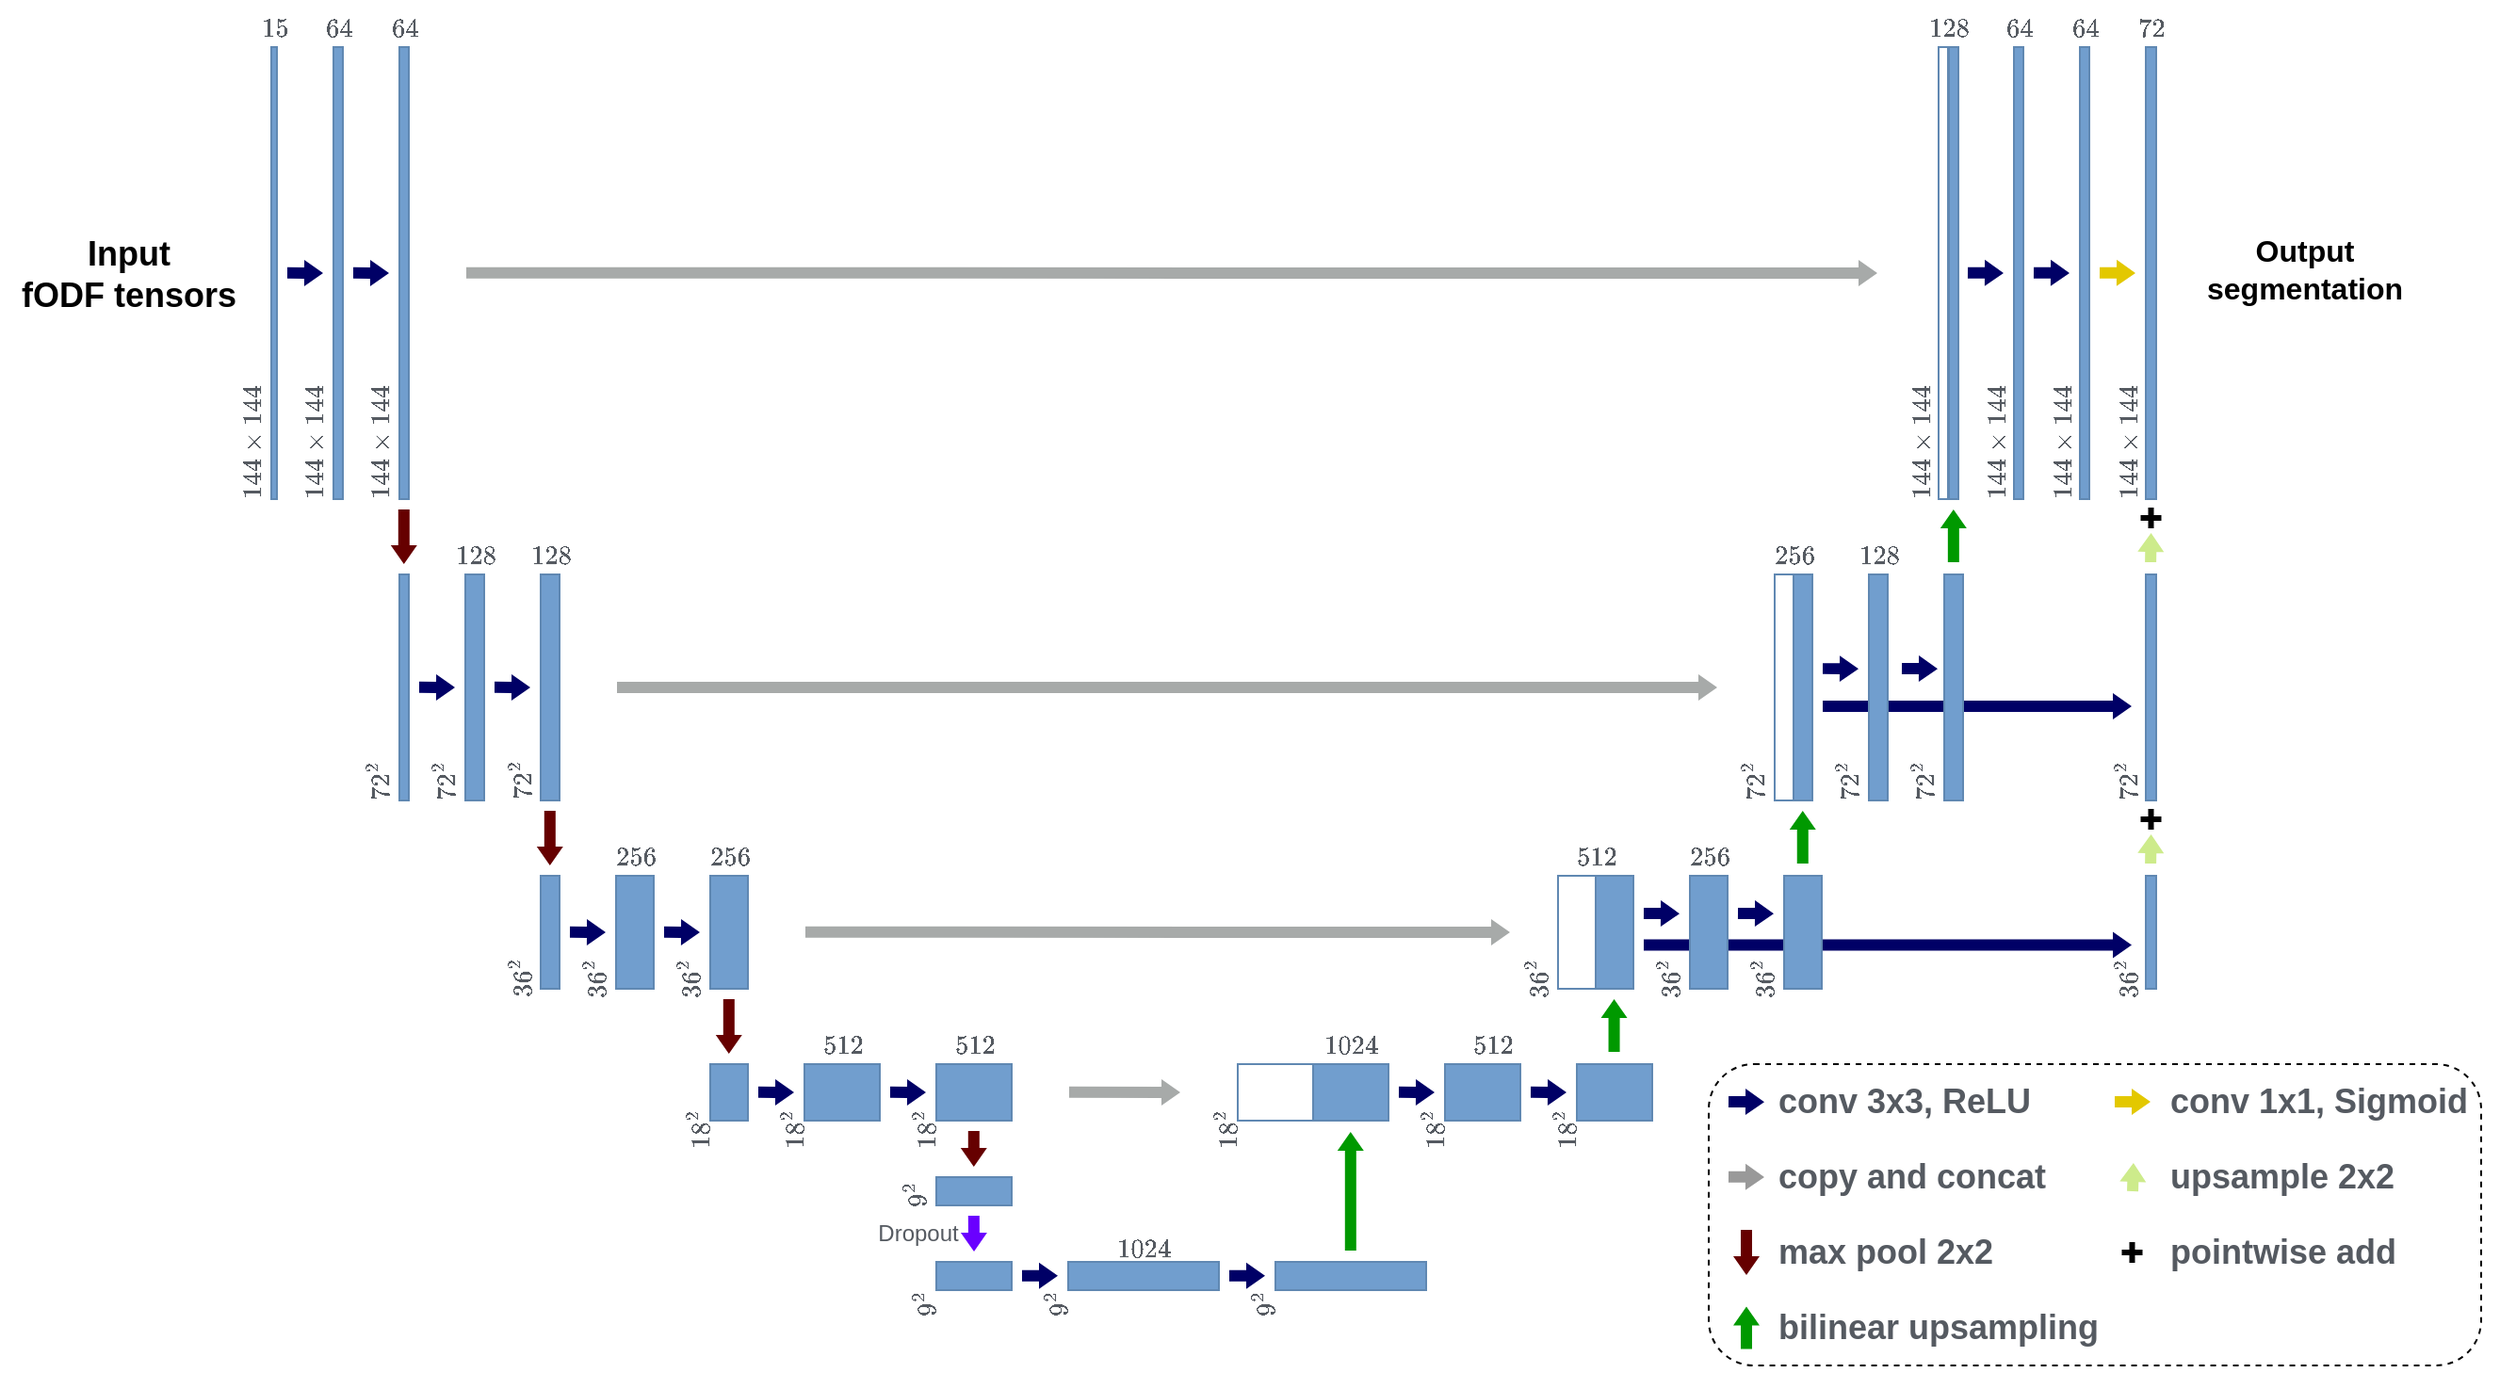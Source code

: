 <mxfile version="23.1.6" type="device">
  <diagram name="Page-1" id="Zg2J0i8kcsBhqcDElQuv">
    <mxGraphModel dx="1290" dy="569" grid="1" gridSize="5" guides="1" tooltips="1" connect="0" arrows="0" fold="1" page="1" pageScale="1" pageWidth="900" pageHeight="1600" background="none" math="1" shadow="0">
      <root>
        <mxCell id="0" />
        <mxCell id="1" parent="0" />
        <mxCell id="7dEvZ3R0CuoDXkDvEs9M-70" value="" style="rounded=1;whiteSpace=wrap;html=1;dashed=1;strokeWidth=1;perimeterSpacing=0;" parent="1" vertex="1">
          <mxGeometry x="940" y="620" width="410" height="160" as="geometry" />
        </mxCell>
        <mxCell id="7dEvZ3R0CuoDXkDvEs9M-59" value="" style="endArrow=classic;rounded=0;fillColor=#000066;strokeColor=none;endWidth=7;fontFamily=Helvetica;fontColor=#164F86;labelBackgroundColor=#164F86;fontSize=12;align=center;verticalAlign=middle;html=1;shape=flexArrow;startSize=3;endSize=3;width=6;startWidth=20;" parent="1" edge="1">
          <mxGeometry width="50" height="50" relative="1" as="geometry">
            <mxPoint x="1000" y="430" as="sourcePoint" />
            <mxPoint x="1165" y="430" as="targetPoint" />
          </mxGeometry>
        </mxCell>
        <mxCell id="7dEvZ3R0CuoDXkDvEs9M-58" value="" style="endArrow=classic;rounded=0;fillColor=#000066;strokeColor=none;endWidth=7;fontFamily=Helvetica;fontColor=#164F86;labelBackgroundColor=#164F86;fontSize=12;align=center;verticalAlign=middle;html=1;shape=flexArrow;startSize=3;endSize=3;width=6;startWidth=20;arcSize=20;" parent="1" edge="1">
          <mxGeometry width="50" height="50" relative="1" as="geometry">
            <mxPoint x="905" y="556.71" as="sourcePoint" />
            <mxPoint x="1165" y="556.71" as="targetPoint" />
          </mxGeometry>
        </mxCell>
        <mxCell id="kov3exJGOiLsOatTBzYe-147" value="&lt;font style=&quot;font-size: 12px;&quot;&gt;$$144 \times 144$$&lt;/font&gt;" style="text;html=1;align=center;verticalAlign=middle;resizable=0;points=[];autosize=1;strokeColor=none;fillColor=none;rotation=-90;fontColor=#555A61;fontFamily=Helvetica;fontSize=12;" parent="1" vertex="1">
          <mxGeometry x="170" y="275" width="130" height="30" as="geometry" />
        </mxCell>
        <mxCell id="kov3exJGOiLsOatTBzYe-4" value="&lt;font style=&quot;font-size: 12px;&quot;&gt;$$144 \times 144$$&lt;/font&gt;" style="text;html=1;align=center;verticalAlign=middle;resizable=0;points=[];autosize=1;strokeColor=none;fillColor=none;rotation=-90;fontColor=#555A61;fontFamily=Helvetica;fontSize=12;" parent="1" vertex="1">
          <mxGeometry x="102" y="275" width="130" height="30" as="geometry" />
        </mxCell>
        <mxCell id="kov3exJGOiLsOatTBzYe-63" value="" style="shape=flexArrow;endArrow=classic;html=1;rounded=0;fillColor=#660000;strokeColor=none;endWidth=7;endSize=3;fontFamily=Helvetica;fontColor=#555A61;fontSize=12;align=center;verticalAlign=middle;startSize=3;width=6;startWidth=20;" parent="1" edge="1">
          <mxGeometry width="50" height="50" relative="1" as="geometry">
            <mxPoint x="247.4" y="325" as="sourcePoint" />
            <mxPoint x="247.4" y="355" as="targetPoint" />
          </mxGeometry>
        </mxCell>
        <mxCell id="kov3exJGOiLsOatTBzYe-64" value="" style="shape=flexArrow;endArrow=classic;html=1;rounded=0;fillColor=#660000;strokeColor=none;endWidth=7;endSize=3;fontFamily=Helvetica;fontColor=#555A61;fontSize=12;align=center;verticalAlign=middle;startSize=3;width=6;startWidth=20;" parent="1" edge="1">
          <mxGeometry width="50" height="50" relative="1" as="geometry">
            <mxPoint x="324.9" y="485" as="sourcePoint" />
            <mxPoint x="324.9" y="515" as="targetPoint" />
          </mxGeometry>
        </mxCell>
        <mxCell id="kov3exJGOiLsOatTBzYe-67" value="" style="shape=flexArrow;endArrow=classic;html=1;rounded=0;fillColor=#000066;strokeColor=none;endWidth=7;endSize=3;entryX=0;entryY=0.5;entryDx=0;entryDy=0;fontFamily=Helvetica;fontColor=#555A61;fontSize=12;align=center;verticalAlign=middle;startSize=3;width=6;startWidth=20;" parent="1" edge="1">
          <mxGeometry width="50" height="50" relative="1" as="geometry">
            <mxPoint x="650" y="718.75" as="sourcePoint" />
            <mxPoint x="650" y="718.75" as="targetPoint" />
          </mxGeometry>
        </mxCell>
        <mxCell id="kov3exJGOiLsOatTBzYe-76" value="" style="shape=flexArrow;endArrow=classic;rounded=0;fillColor=#A7AAA9;strokeColor=none;endWidth=7;endSize=3;fontFamily=Helvetica;fontColor=#555A61;fontSize=12;align=center;verticalAlign=middle;html=1;startSize=3;width=6;startWidth=20;" parent="1" edge="1">
          <mxGeometry width="50" height="50" relative="1" as="geometry">
            <mxPoint x="280" y="199.9" as="sourcePoint" />
            <mxPoint x="1030" y="200" as="targetPoint" />
          </mxGeometry>
        </mxCell>
        <mxCell id="kov3exJGOiLsOatTBzYe-77" value="$$64$$" style="text;align=center;verticalAlign=middle;resizable=0;points=[];autosize=1;strokeColor=none;fillColor=none;rotation=0;fontColor=#555A61;fontFamily=Helvetica;labelBorderColor=none;spacing=2;html=1;fontSize=12;" parent="1" vertex="1">
          <mxGeometry x="217.5" y="55" width="60" height="30" as="geometry" />
        </mxCell>
        <mxCell id="kov3exJGOiLsOatTBzYe-89" value="$$128$$" style="text;html=1;align=center;verticalAlign=middle;resizable=0;points=[];autosize=1;strokeColor=none;fillColor=none;rotation=0;fontColor=#555A61;fontFamily=Helvetica;fontSize=12;" parent="1" vertex="1">
          <mxGeometry x="250" y="335" width="70" height="30" as="geometry" />
        </mxCell>
        <mxCell id="kov3exJGOiLsOatTBzYe-91" value="&lt;div style=&quot;font-size: 12px;&quot;&gt;$$72^2$$&lt;/div&gt;" style="text;html=1;align=center;verticalAlign=middle;resizable=0;points=[];autosize=1;strokeColor=none;fillColor=none;rotation=-90;fontColor=#555A61;fontFamily=Helvetica;fontSize=12;" parent="1" vertex="1">
          <mxGeometry x="195" y="455" width="80" height="30" as="geometry" />
        </mxCell>
        <mxCell id="kov3exJGOiLsOatTBzYe-92" value="&lt;div style=&quot;font-size: 12px;&quot;&gt;$$36^2$$&lt;/div&gt;" style="text;html=1;align=center;verticalAlign=middle;resizable=0;points=[];autosize=1;strokeColor=none;fillColor=none;rotation=-90;fontColor=#555A61;fontFamily=Helvetica;fontSize=12;" parent="1" vertex="1">
          <mxGeometry x="270.5" y="560" width="80" height="30" as="geometry" />
        </mxCell>
        <mxCell id="kov3exJGOiLsOatTBzYe-93" value="$$256$$" style="text;html=1;align=center;verticalAlign=middle;resizable=0;points=[];autosize=1;strokeColor=none;fillColor=none;rotation=0;fontColor=#555A61;fontFamily=Helvetica;fontSize=12;" parent="1" vertex="1">
          <mxGeometry x="335" y="495" width="70" height="30" as="geometry" />
        </mxCell>
        <mxCell id="kov3exJGOiLsOatTBzYe-94" value="&lt;div style=&quot;font-size: 12px;&quot;&gt;$$18^2$$&lt;/div&gt;" style="text;html=1;align=center;verticalAlign=middle;resizable=0;points=[];autosize=1;strokeColor=none;fillColor=none;rotation=-90;fontColor=#555A61;fontFamily=Helvetica;fontSize=12;" parent="1" vertex="1">
          <mxGeometry x="365" y="640" width="80" height="30" as="geometry" />
        </mxCell>
        <mxCell id="kov3exJGOiLsOatTBzYe-95" value="$$512$$" style="text;html=1;align=center;verticalAlign=middle;resizable=0;points=[];autosize=1;strokeColor=none;fillColor=none;rotation=0;fontColor=#555A61;fontFamily=Helvetica;fontSize=12;" parent="1" vertex="1">
          <mxGeometry x="515" y="595" width="70" height="30" as="geometry" />
        </mxCell>
        <mxCell id="kov3exJGOiLsOatTBzYe-96" value="&lt;div style=&quot;font-size: 12px;&quot;&gt;$$9^2$$&lt;/div&gt;" style="text;html=1;align=center;verticalAlign=middle;resizable=0;points=[];autosize=1;strokeColor=none;fillColor=none;rotation=-90;fontColor=#555A61;fontFamily=Helvetica;fontSize=12;" parent="1" vertex="1">
          <mxGeometry x="485" y="675" width="70" height="30" as="geometry" />
        </mxCell>
        <mxCell id="kov3exJGOiLsOatTBzYe-101" value="" style="shape=flexArrow;endArrow=classic;html=1;rounded=0;fillColor=#009900;strokeColor=none;endWidth=7;endSize=3;fontFamily=Helvetica;fontColor=#555A61;fontSize=12;align=center;verticalAlign=middle;startSize=3;width=6;startWidth=20;" parent="1" edge="1">
          <mxGeometry width="50" height="50" relative="1" as="geometry">
            <mxPoint x="749.9" y="719.5" as="sourcePoint" />
            <mxPoint x="749.9" y="655.5" as="targetPoint" />
          </mxGeometry>
        </mxCell>
        <mxCell id="kov3exJGOiLsOatTBzYe-102" value="" style="shape=flexArrow;endArrow=classic;html=1;rounded=0;fillColor=#A7AAA9;strokeColor=none;endWidth=7;endSize=3;fontFamily=Helvetica;fontColor=#555A61;fontSize=12;align=center;verticalAlign=middle;startSize=3;width=6;startWidth=20;" parent="1" edge="1">
          <mxGeometry width="50" height="50" relative="1" as="geometry">
            <mxPoint x="360" y="420" as="sourcePoint" />
            <mxPoint x="945" y="420" as="targetPoint" />
          </mxGeometry>
        </mxCell>
        <mxCell id="kov3exJGOiLsOatTBzYe-103" value="" style="shape=flexArrow;endArrow=classic;html=1;rounded=0;fillColor=#A7AAA9;strokeColor=none;endWidth=7;endSize=3;fontFamily=Helvetica;fontColor=#555A61;fontSize=12;align=center;verticalAlign=middle;startSize=3;width=6;startWidth=20;" parent="1" edge="1">
          <mxGeometry width="50" height="50" relative="1" as="geometry">
            <mxPoint x="460" y="549.9" as="sourcePoint" />
            <mxPoint x="835" y="550" as="targetPoint" />
          </mxGeometry>
        </mxCell>
        <mxCell id="kov3exJGOiLsOatTBzYe-104" value="" style="shape=flexArrow;endArrow=classic;html=1;rounded=0;fillColor=#A7AAA9;strokeColor=none;endWidth=7;endSize=3;fontFamily=Helvetica;fontColor=#555A61;fontSize=12;align=center;verticalAlign=middle;startSize=3;width=6;startWidth=20;" parent="1" edge="1">
          <mxGeometry width="50" height="50" relative="1" as="geometry">
            <mxPoint x="600" y="634.9" as="sourcePoint" />
            <mxPoint x="660" y="635" as="targetPoint" />
          </mxGeometry>
        </mxCell>
        <mxCell id="kov3exJGOiLsOatTBzYe-114" value="" style="rounded=0;whiteSpace=wrap;html=1;fillColor=#719ECE;strokeColor=#6088B2;fillStyle=auto;gradientColor=none;fontFamily=Helvetica;fontColor=#555A61;fontSize=12;align=center;verticalAlign=middle;" parent="1" vertex="1">
          <mxGeometry x="177" y="80" width="3" height="240" as="geometry" />
        </mxCell>
        <mxCell id="kov3exJGOiLsOatTBzYe-116" value="&lt;font style=&quot;font-size: 12px;&quot;&gt;$$144 \times 144$$&lt;/font&gt;" style="text;html=1;align=center;verticalAlign=middle;resizable=0;points=[];autosize=1;strokeColor=none;fillColor=none;rotation=-90;fontColor=#555A61;fontFamily=Helvetica;fontSize=12;" parent="1" vertex="1">
          <mxGeometry x="135" y="275" width="130" height="30" as="geometry" />
        </mxCell>
        <mxCell id="kov3exJGOiLsOatTBzYe-118" value="" style="rounded=0;whiteSpace=wrap;html=1;fillColor=#719ECE;strokeColor=#6088B2;fontFamily=Helvetica;fontColor=#555A61;fontSize=12;align=center;verticalAlign=middle;" parent="1" vertex="1">
          <mxGeometry x="210" y="80" width="5" height="240" as="geometry" />
        </mxCell>
        <mxCell id="kov3exJGOiLsOatTBzYe-146" value="" style="rounded=0;whiteSpace=wrap;html=1;fillColor=#FFFFFF;strokeColor=#6088B2;fontFamily=Helvetica;fontColor=#555A61;fontSize=12;align=center;verticalAlign=middle;" parent="1" vertex="1">
          <mxGeometry x="1062" y="80" width="5" height="240" as="geometry" />
        </mxCell>
        <mxCell id="kov3exJGOiLsOatTBzYe-149" value="" style="rounded=0;whiteSpace=wrap;html=1;fillColor=#719ECE;strokeColor=#6088B2;fontFamily=Helvetica;fontColor=#555A61;fontSize=12;align=center;verticalAlign=middle;" parent="1" vertex="1">
          <mxGeometry x="280" y="360" width="10" height="120" as="geometry" />
        </mxCell>
        <mxCell id="kov3exJGOiLsOatTBzYe-150" value="&lt;div style=&quot;font-size: 12px;&quot;&gt;$$72^2$$&lt;/div&gt;" style="text;html=1;align=center;verticalAlign=middle;resizable=0;points=[];autosize=1;strokeColor=none;fillColor=none;rotation=-90;fontColor=#555A61;fontFamily=Helvetica;fontSize=12;" parent="1" vertex="1">
          <mxGeometry x="230" y="455" width="80" height="30" as="geometry" />
        </mxCell>
        <mxCell id="kov3exJGOiLsOatTBzYe-152" value="" style="rounded=0;whiteSpace=wrap;html=1;fillColor=#719ECE;strokeColor=#6088B2;fontFamily=Helvetica;fontColor=#555A61;fontSize=12;align=center;verticalAlign=middle;" parent="1" vertex="1">
          <mxGeometry x="930" y="520" width="20" height="60" as="geometry" />
        </mxCell>
        <mxCell id="kov3exJGOiLsOatTBzYe-153" value="&lt;div style=&quot;font-size: 12px;&quot;&gt;$$72^2$$&lt;/div&gt;" style="text;html=1;align=center;verticalAlign=middle;resizable=0;points=[];autosize=1;strokeColor=none;fillColor=none;rotation=-90;fontColor=#555A61;fontFamily=Helvetica;fontSize=12;" parent="1" vertex="1">
          <mxGeometry x="270.5" y="455" width="80" height="30" as="geometry" />
        </mxCell>
        <mxCell id="kov3exJGOiLsOatTBzYe-169" value="" style="rounded=0;whiteSpace=wrap;html=1;fillColor=#719ECE;strokeColor=#6088B2;fontFamily=Helvetica;fontColor=#555A61;fontSize=12;align=center;verticalAlign=middle;" parent="1" vertex="1">
          <mxGeometry x="360" y="520" width="20" height="60" as="geometry" />
        </mxCell>
        <mxCell id="kov3exJGOiLsOatTBzYe-172" value="$$256$$" style="text;html=1;align=center;verticalAlign=middle;resizable=0;points=[];autosize=1;strokeColor=none;fillColor=none;rotation=0;fontColor=#555A61;fontFamily=Helvetica;fontSize=12;" parent="1" vertex="1">
          <mxGeometry x="385" y="495" width="70" height="30" as="geometry" />
        </mxCell>
        <mxCell id="kov3exJGOiLsOatTBzYe-173" value="&lt;div style=&quot;font-size: 12px;&quot;&gt;$$36^2$$&lt;/div&gt;" style="text;html=1;align=center;verticalAlign=middle;resizable=0;points=[];autosize=1;strokeColor=none;fillColor=none;rotation=-90;fontColor=#555A61;fontFamily=Helvetica;fontSize=12;" parent="1" vertex="1">
          <mxGeometry x="310" y="560" width="80" height="30" as="geometry" />
        </mxCell>
        <mxCell id="kov3exJGOiLsOatTBzYe-176" value="" style="rounded=0;whiteSpace=wrap;html=1;fillColor=#719ECE;strokeColor=#6088B2;fontFamily=Helvetica;fontColor=#555A61;fontSize=12;align=center;verticalAlign=middle;" parent="1" vertex="1">
          <mxGeometry x="245" y="360" width="5" height="120" as="geometry" />
        </mxCell>
        <mxCell id="kov3exJGOiLsOatTBzYe-177" value="" style="rounded=0;whiteSpace=wrap;html=1;fillColor=#719ECE;strokeColor=#6088B2;fontFamily=Helvetica;fontColor=#555A61;fontSize=12;align=center;verticalAlign=middle;" parent="1" vertex="1">
          <mxGeometry x="320" y="520" width="10" height="60" as="geometry" />
        </mxCell>
        <mxCell id="kov3exJGOiLsOatTBzYe-189" value="&lt;div style=&quot;font-size: 12px;&quot;&gt;$$36^2$$&lt;/div&gt;" style="text;html=1;align=center;verticalAlign=middle;resizable=0;points=[];autosize=1;strokeColor=none;fillColor=none;rotation=-90;fontColor=#555A61;fontFamily=Helvetica;fontSize=12;" parent="1" vertex="1">
          <mxGeometry x="360" y="560" width="80" height="30" as="geometry" />
        </mxCell>
        <mxCell id="kov3exJGOiLsOatTBzYe-190" value="" style="rounded=0;whiteSpace=wrap;html=1;fillColor=#719ECE;strokeColor=#6088B2;fontFamily=Helvetica;fontColor=#555A61;fontSize=12;align=center;verticalAlign=middle;" parent="1" vertex="1">
          <mxGeometry x="410" y="520" width="20" height="60" as="geometry" />
        </mxCell>
        <mxCell id="kov3exJGOiLsOatTBzYe-191" value="$$64$$" style="text;html=1;align=center;verticalAlign=middle;resizable=0;points=[];autosize=1;strokeColor=none;fillColor=none;rotation=0;fontColor=#555A61;fontFamily=Helvetica;labelBorderColor=none;fontSize=12;" parent="1" vertex="1">
          <mxGeometry x="182.5" y="55" width="60" height="30" as="geometry" />
        </mxCell>
        <mxCell id="kov3exJGOiLsOatTBzYe-192" value="" style="rounded=0;whiteSpace=wrap;html=1;fillColor=#719ECE;strokeColor=#6088B2;fontFamily=Helvetica;fontColor=#555A61;fontSize=12;align=center;verticalAlign=middle;" parent="1" vertex="1">
          <mxGeometry x="410" y="620" width="20" height="30" as="geometry" />
        </mxCell>
        <mxCell id="kov3exJGOiLsOatTBzYe-45" value="" style="rounded=0;whiteSpace=wrap;html=1;fillColor=#719ECE;strokeColor=#6088B2;fontFamily=Helvetica;fontColor=#555A61;fontSize=12;align=center;verticalAlign=middle;" parent="1" vertex="1">
          <mxGeometry x="460" y="620" width="40" height="30" as="geometry" />
        </mxCell>
        <mxCell id="kov3exJGOiLsOatTBzYe-198" value="$$512$$" style="text;html=1;align=center;verticalAlign=middle;resizable=0;points=[];autosize=1;strokeColor=none;fillColor=none;rotation=0;fontColor=#555A61;fontFamily=Helvetica;fontSize=12;" parent="1" vertex="1">
          <mxGeometry x="445" y="595" width="70" height="30" as="geometry" />
        </mxCell>
        <mxCell id="kov3exJGOiLsOatTBzYe-200" value="" style="rounded=0;whiteSpace=wrap;html=1;fillColor=#719ECE;strokeColor=#6088B2;fontFamily=Helvetica;fontColor=#555A61;fontSize=12;align=center;verticalAlign=middle;" parent="1" vertex="1">
          <mxGeometry x="530" y="680" width="40" height="15" as="geometry" />
        </mxCell>
        <mxCell id="kov3exJGOiLsOatTBzYe-219" value="" style="shape=flexArrow;endArrow=classic;html=1;rounded=0;fillColor=#000066;strokeColor=none;endWidth=7;endSize=3;entryX=0;entryY=0.5;entryDx=0;entryDy=0;fontFamily=Helvetica;fontColor=#555A61;fontSize=12;align=center;verticalAlign=middle;startSize=3;width=6;startWidth=20;" parent="1" edge="1">
          <mxGeometry width="50" height="50" relative="1" as="geometry">
            <mxPoint x="740" y="716.88" as="sourcePoint" />
            <mxPoint x="740" y="716.88" as="targetPoint" />
          </mxGeometry>
        </mxCell>
        <mxCell id="kov3exJGOiLsOatTBzYe-228" value="$$1024$$" style="text;html=1;align=center;verticalAlign=middle;resizable=0;points=[];autosize=1;strokeColor=none;fillColor=none;rotation=0;fontColor=#555A61;fontFamily=Helvetica;fontSize=12;" parent="1" vertex="1">
          <mxGeometry x="600" y="703" width="80" height="30" as="geometry" />
        </mxCell>
        <mxCell id="kov3exJGOiLsOatTBzYe-231" value="&lt;div style=&quot;font-size: 12px;&quot;&gt;$$18^2$$&lt;/div&gt;" style="text;html=1;align=center;verticalAlign=middle;resizable=0;points=[];autosize=1;strokeColor=none;fillColor=none;rotation=-90;fontFamily=Helvetica;fontColor=#555A61;fontSize=12;" parent="1" vertex="1">
          <mxGeometry x="645" y="640" width="80" height="30" as="geometry" />
        </mxCell>
        <mxCell id="kov3exJGOiLsOatTBzYe-233" value="" style="rounded=0;whiteSpace=wrap;html=1;fillColor=#FFFFFF;strokeColor=#6088B2;fontFamily=Helvetica;fontColor=#555A61;fontSize=12;align=center;verticalAlign=middle;" parent="1" vertex="1">
          <mxGeometry x="690" y="620" width="40" height="30" as="geometry" />
        </mxCell>
        <mxCell id="kov3exJGOiLsOatTBzYe-243" value="$$1024$$" style="text;html=1;align=center;verticalAlign=middle;resizable=0;points=[];autosize=1;strokeColor=none;fillColor=none;rotation=0;fontColor=#555A61;fontFamily=Helvetica;fontSize=12;" parent="1" vertex="1">
          <mxGeometry x="710" y="595" width="80" height="30" as="geometry" />
        </mxCell>
        <mxCell id="kov3exJGOiLsOatTBzYe-240" value="" style="rounded=0;whiteSpace=wrap;html=1;fillColor=#719ECE;strokeColor=#6088B2;fontFamily=Helvetica;fontColor=#555A61;fontSize=12;align=center;verticalAlign=middle;" parent="1" vertex="1">
          <mxGeometry x="800" y="620" width="40" height="30" as="geometry" />
        </mxCell>
        <mxCell id="kov3exJGOiLsOatTBzYe-250" value="" style="shape=flexArrow;endArrow=classic;html=1;rounded=0;fillColor=#009900;strokeColor=none;endWidth=7;endSize=3;fontFamily=Helvetica;fontColor=#555A61;fontSize=12;align=center;verticalAlign=middle;startSize=3;width=6;startWidth=20;" parent="1" edge="1">
          <mxGeometry width="50" height="50" relative="1" as="geometry">
            <mxPoint x="889.78" y="614" as="sourcePoint" />
            <mxPoint x="889.78" y="585" as="targetPoint" />
          </mxGeometry>
        </mxCell>
        <mxCell id="kov3exJGOiLsOatTBzYe-252" value="" style="rounded=0;whiteSpace=wrap;html=1;fillColor=#FFFFFF;strokeColor=#6088B2;fontFamily=Helvetica;fontColor=#555A61;fontSize=12;align=center;verticalAlign=middle;" parent="1" vertex="1">
          <mxGeometry x="860" y="520" width="20" height="60" as="geometry" />
        </mxCell>
        <mxCell id="kov3exJGOiLsOatTBzYe-253" value="" style="rounded=0;whiteSpace=wrap;html=1;fillColor=#719ECE;strokeColor=#6088B2;fontFamily=Helvetica;fontColor=#555A61;fontSize=12;align=center;verticalAlign=middle;" parent="1" vertex="1">
          <mxGeometry x="880" y="520" width="20" height="60" as="geometry" />
        </mxCell>
        <mxCell id="kov3exJGOiLsOatTBzYe-254" value="$$512$$" style="text;html=1;align=center;verticalAlign=middle;resizable=0;points=[];autosize=1;strokeColor=none;fillColor=none;rotation=0;fontColor=#555A61;fontFamily=Helvetica;fontSize=12;" parent="1" vertex="1">
          <mxGeometry x="845" y="495" width="70" height="30" as="geometry" />
        </mxCell>
        <mxCell id="kov3exJGOiLsOatTBzYe-256" value="&lt;div style=&quot;font-size: 12px;&quot;&gt;$$36^2$$&lt;/div&gt;" style="text;html=1;align=center;verticalAlign=middle;resizable=0;points=[];autosize=1;strokeColor=none;fillColor=none;rotation=-90;fontColor=#555A61;fontFamily=Helvetica;fontSize=12;" parent="1" vertex="1">
          <mxGeometry x="810" y="560" width="80" height="30" as="geometry" />
        </mxCell>
        <mxCell id="kov3exJGOiLsOatTBzYe-257" value="&lt;div style=&quot;font-size: 12px;&quot;&gt;$$9^2$$&lt;/div&gt;" style="text;html=1;align=center;verticalAlign=middle;resizable=0;points=[];autosize=1;strokeColor=none;fillColor=none;rotation=-90;fontColor=#555A61;fontFamily=Helvetica;fontSize=12;" parent="1" vertex="1">
          <mxGeometry x="560" y="733" width="70" height="30" as="geometry" />
        </mxCell>
        <mxCell id="kov3exJGOiLsOatTBzYe-258" value="&lt;div style=&quot;font-size: 12px;&quot;&gt;$$9^2$$&lt;/div&gt;" style="text;html=1;align=center;verticalAlign=middle;resizable=0;points=[];autosize=1;strokeColor=none;fillColor=none;rotation=-90;fontColor=#555A61;fontFamily=Helvetica;fontSize=12;" parent="1" vertex="1">
          <mxGeometry x="670" y="733" width="70" height="30" as="geometry" />
        </mxCell>
        <mxCell id="kov3exJGOiLsOatTBzYe-260" value="&lt;div style=&quot;font-size: 12px;&quot;&gt;$$18^2$$&lt;/div&gt;" style="text;html=1;align=center;verticalAlign=middle;resizable=0;points=[];autosize=1;strokeColor=none;fillColor=none;rotation=-90;fontColor=#555A61;fontFamily=Helvetica;fontSize=12;" parent="1" vertex="1">
          <mxGeometry x="415" y="640" width="80" height="30" as="geometry" />
        </mxCell>
        <mxCell id="kov3exJGOiLsOatTBzYe-265" value="&lt;div style=&quot;font-size: 12px;&quot;&gt;$$18^2$$&lt;/div&gt;" style="text;html=1;align=center;verticalAlign=middle;resizable=0;points=[];autosize=1;strokeColor=none;fillColor=none;rotation=-90;fontColor=#555A61;fontFamily=Helvetica;fontSize=12;" parent="1" vertex="1">
          <mxGeometry x="485" y="640" width="80" height="30" as="geometry" />
        </mxCell>
        <mxCell id="kov3exJGOiLsOatTBzYe-275" value="&lt;div style=&quot;font-size: 12px;&quot;&gt;$$18^2$$&lt;/div&gt;" style="text;html=1;align=center;verticalAlign=middle;resizable=0;points=[];autosize=1;strokeColor=none;fillColor=none;rotation=-90;fontColor=#555A61;fontFamily=Helvetica;fontSize=12;" parent="1" vertex="1">
          <mxGeometry x="825" y="640" width="80" height="30" as="geometry" />
        </mxCell>
        <mxCell id="kov3exJGOiLsOatTBzYe-276" value="" style="rounded=0;whiteSpace=wrap;html=1;fillColor=#719ECE;strokeColor=#6088B2;fillStyle=auto;fontFamily=Helvetica;fontColor=#555A61;fontSize=12;align=center;verticalAlign=middle;" parent="1" vertex="1">
          <mxGeometry x="320" y="360" width="10" height="120" as="geometry" />
        </mxCell>
        <mxCell id="kov3exJGOiLsOatTBzYe-277" value="&lt;div style=&quot;font-size: 12px;&quot;&gt;$$36^2$$&lt;/div&gt;" style="text;html=1;align=center;verticalAlign=middle;resizable=0;points=[];autosize=1;strokeColor=none;fillColor=none;rotation=-90;fontColor=#555A61;fontFamily=Helvetica;fontSize=12;" parent="1" vertex="1">
          <mxGeometry x="880" y="560" width="80" height="30" as="geometry" />
        </mxCell>
        <mxCell id="kov3exJGOiLsOatTBzYe-278" value="$$256$$" style="text;html=1;align=center;verticalAlign=middle;resizable=0;points=[];autosize=1;strokeColor=none;fillColor=none;rotation=0;fontColor=#555A61;fontFamily=Helvetica;fontSize=12;" parent="1" vertex="1">
          <mxGeometry x="905" y="495" width="70" height="30" as="geometry" />
        </mxCell>
        <mxCell id="kov3exJGOiLsOatTBzYe-280" value="" style="rounded=0;whiteSpace=wrap;html=1;fillColor=#719ECE;strokeColor=#6088B2;fontFamily=Helvetica;fontColor=#555A61;fontSize=12;align=center;verticalAlign=middle;" parent="1" vertex="1">
          <mxGeometry x="980" y="520" width="20" height="60" as="geometry" />
        </mxCell>
        <mxCell id="kov3exJGOiLsOatTBzYe-281" value="&lt;div style=&quot;font-size: 12px;&quot;&gt;$$36^2$$&lt;/div&gt;" style="text;html=1;align=center;verticalAlign=middle;resizable=0;points=[];autosize=1;strokeColor=none;fillColor=none;rotation=-90;fontColor=#555A61;fontFamily=Helvetica;fontSize=12;" parent="1" vertex="1">
          <mxGeometry x="930" y="560" width="80" height="30" as="geometry" />
        </mxCell>
        <mxCell id="kov3exJGOiLsOatTBzYe-230" value="" style="rounded=0;whiteSpace=wrap;html=1;fillColor=#719ECE;strokeColor=#6088B2;fontFamily=Helvetica;fontColor=#555A61;fontSize=12;align=center;verticalAlign=middle;" parent="1" vertex="1">
          <mxGeometry x="730" y="620" width="40" height="30" as="geometry" />
        </mxCell>
        <mxCell id="kov3exJGOiLsOatTBzYe-289" value="&lt;div style=&quot;font-size: 12px;&quot;&gt;$$18^2$$&lt;/div&gt;" style="text;html=1;align=center;verticalAlign=middle;resizable=0;points=[];autosize=1;strokeColor=none;fillColor=none;rotation=-90;fontColor=#555A61;fontFamily=Helvetica;fontSize=12;" parent="1" vertex="1">
          <mxGeometry x="755" y="640" width="80" height="30" as="geometry" />
        </mxCell>
        <mxCell id="kov3exJGOiLsOatTBzYe-291" value="$$512$$" style="text;html=1;align=center;verticalAlign=middle;resizable=0;points=[];autosize=1;strokeColor=none;fillColor=none;rotation=0;fontColor=#555A61;fontFamily=Helvetica;fontSize=12;" parent="1" vertex="1">
          <mxGeometry x="790" y="595" width="70" height="30" as="geometry" />
        </mxCell>
        <mxCell id="kov3exJGOiLsOatTBzYe-293" value="" style="shape=flexArrow;endArrow=classic;html=1;rounded=0;fillColor=#009900;strokeColor=none;endWidth=7;endSize=3;fontFamily=Helvetica;fontColor=#555A61;fontSize=12;align=center;verticalAlign=middle;startSize=3;width=6;startWidth=20;" parent="1" edge="1">
          <mxGeometry width="50" height="50" relative="1" as="geometry">
            <mxPoint x="989.88" y="514" as="sourcePoint" />
            <mxPoint x="989.88" y="485" as="targetPoint" />
          </mxGeometry>
        </mxCell>
        <mxCell id="kov3exJGOiLsOatTBzYe-294" value="" style="rounded=0;whiteSpace=wrap;html=1;fillColor=#FFFFFF;strokeColor=#6088B2;fontFamily=Helvetica;fontColor=#555A61;fontSize=12;align=center;verticalAlign=middle;" parent="1" vertex="1">
          <mxGeometry x="975" y="360" width="10" height="120" as="geometry" />
        </mxCell>
        <mxCell id="kov3exJGOiLsOatTBzYe-295" value="" style="rounded=0;whiteSpace=wrap;html=1;fillColor=#719ECE;strokeColor=#6088B2;fontFamily=Helvetica;fontColor=#555A61;fontSize=12;align=center;verticalAlign=middle;" parent="1" vertex="1">
          <mxGeometry x="985" y="360" width="10" height="120" as="geometry" />
        </mxCell>
        <mxCell id="kov3exJGOiLsOatTBzYe-296" value="$$256$$" style="text;html=1;align=center;verticalAlign=middle;resizable=0;points=[];autosize=1;strokeColor=none;fillColor=none;rotation=0;fontColor=#555A61;fontFamily=Helvetica;fontSize=12;" parent="1" vertex="1">
          <mxGeometry x="950" y="335" width="70" height="30" as="geometry" />
        </mxCell>
        <mxCell id="kov3exJGOiLsOatTBzYe-297" value="&lt;div style=&quot;font-size: 12px;&quot;&gt;$$72^2$$&lt;/div&gt;" style="text;html=1;align=center;verticalAlign=middle;resizable=0;points=[];autosize=1;strokeColor=none;fillColor=none;rotation=-90;fontColor=#555A61;fontFamily=Helvetica;fontSize=12;" parent="1" vertex="1">
          <mxGeometry x="925" y="455" width="80" height="30" as="geometry" />
        </mxCell>
        <mxCell id="kov3exJGOiLsOatTBzYe-302" value="&lt;div style=&quot;font-size: 12px;&quot;&gt;$$72^2$$&lt;/div&gt;" style="text;html=1;align=center;verticalAlign=middle;resizable=0;points=[];autosize=1;strokeColor=none;fillColor=none;rotation=-90;fontColor=#555A61;fontFamily=Helvetica;fontSize=12;" parent="1" vertex="1">
          <mxGeometry x="975" y="455" width="80" height="30" as="geometry" />
        </mxCell>
        <mxCell id="kov3exJGOiLsOatTBzYe-309" value="" style="rounded=0;whiteSpace=wrap;html=1;fillColor=#719ECE;strokeColor=#6088B2;fontFamily=Helvetica;fontColor=#555A61;fontSize=12;align=center;verticalAlign=middle;" parent="1" vertex="1">
          <mxGeometry x="1025" y="360" width="10" height="120" as="geometry" />
        </mxCell>
        <mxCell id="kov3exJGOiLsOatTBzYe-311" value="$$128$$" style="text;html=1;align=center;verticalAlign=middle;resizable=0;points=[];autosize=1;strokeColor=none;fillColor=none;rotation=0;fontColor=#555A61;fontFamily=Helvetica;fontSize=12;" parent="1" vertex="1">
          <mxGeometry x="995" y="335" width="70" height="30" as="geometry" />
        </mxCell>
        <mxCell id="kov3exJGOiLsOatTBzYe-321" value="&lt;div style=&quot;font-size: 12px;&quot;&gt;$$72^2$$&lt;/div&gt;" style="text;html=1;align=center;verticalAlign=middle;resizable=0;points=[];autosize=1;strokeColor=none;fillColor=none;rotation=-90;fontColor=#555A61;fontFamily=Helvetica;fontSize=12;" parent="1" vertex="1">
          <mxGeometry x="1015" y="455" width="80" height="30" as="geometry" />
        </mxCell>
        <mxCell id="kov3exJGOiLsOatTBzYe-326" value="" style="rounded=0;whiteSpace=wrap;html=1;fillColor=#719ECE;strokeColor=#6088B2;fontFamily=Helvetica;fontColor=#555A61;fontSize=12;align=center;verticalAlign=middle;" parent="1" vertex="1">
          <mxGeometry x="1067.5" y="80" width="5" height="240" as="geometry" />
        </mxCell>
        <mxCell id="kov3exJGOiLsOatTBzYe-327" value="" style="shape=flexArrow;endArrow=classic;html=1;rounded=0;fillColor=#009900;strokeColor=none;endWidth=7;endSize=3;fontFamily=Helvetica;fontColor=#555A61;fontSize=12;align=center;verticalAlign=middle;startSize=3;width=6;startWidth=20;" parent="1" edge="1">
          <mxGeometry width="50" height="50" relative="1" as="geometry">
            <mxPoint x="1069.92" y="354" as="sourcePoint" />
            <mxPoint x="1069.92" y="325" as="targetPoint" />
          </mxGeometry>
        </mxCell>
        <mxCell id="kov3exJGOiLsOatTBzYe-329" value="$$128$$" style="text;html=1;align=center;verticalAlign=middle;resizable=0;points=[];autosize=1;strokeColor=none;fillColor=none;rotation=0;fontColor=#555A61;fontFamily=Helvetica;fontSize=12;" parent="1" vertex="1">
          <mxGeometry x="1032" y="55" width="70" height="30" as="geometry" />
        </mxCell>
        <mxCell id="kov3exJGOiLsOatTBzYe-330" value="" style="rounded=0;whiteSpace=wrap;html=1;fillColor=#719ECE;strokeColor=#6088B2;fontFamily=Helvetica;fontColor=#555A61;fontSize=12;align=center;verticalAlign=middle;" parent="1" vertex="1">
          <mxGeometry x="245" y="80" width="5" height="240" as="geometry" />
        </mxCell>
        <mxCell id="kov3exJGOiLsOatTBzYe-335" value="&lt;font style=&quot;font-size: 12px;&quot;&gt;$$144 \times 144$$&lt;/font&gt;" style="text;html=1;align=center;verticalAlign=middle;resizable=0;points=[];autosize=1;strokeColor=none;fillColor=none;rotation=-90;fontColor=#555A61;fontFamily=Helvetica;fontSize=12;" parent="1" vertex="1">
          <mxGeometry x="988" y="275" width="130" height="30" as="geometry" />
        </mxCell>
        <mxCell id="kov3exJGOiLsOatTBzYe-339" value="" style="rounded=0;whiteSpace=wrap;html=1;fillColor=#719ECE;strokeColor=#6088B2;fontFamily=Helvetica;fontColor=#555A61;fontSize=12;align=center;verticalAlign=middle;" parent="1" vertex="1">
          <mxGeometry x="1102" y="80" width="5" height="240" as="geometry" />
        </mxCell>
        <mxCell id="kov3exJGOiLsOatTBzYe-340" value="&lt;font style=&quot;font-size: 12px;&quot;&gt;$$144 \times 144$$&lt;/font&gt;" style="text;html=1;align=center;verticalAlign=middle;resizable=0;points=[];autosize=1;strokeColor=none;fillColor=none;rotation=-90;fontColor=#555A61;fontFamily=Helvetica;fontSize=12;" parent="1" vertex="1">
          <mxGeometry x="1028" y="275" width="130" height="30" as="geometry" />
        </mxCell>
        <mxCell id="kov3exJGOiLsOatTBzYe-344" value="&lt;font style=&quot;font-size: 12px;&quot;&gt;$$144 \times 144$$&lt;/font&gt;" style="text;html=1;align=center;verticalAlign=middle;resizable=0;points=[];autosize=1;strokeColor=none;fillColor=none;rotation=-90;fontColor=#555A61;fontFamily=Helvetica;fontSize=12;" parent="1" vertex="1">
          <mxGeometry x="1063" y="275" width="130" height="30" as="geometry" />
        </mxCell>
        <mxCell id="kov3exJGOiLsOatTBzYe-345" value="" style="rounded=0;whiteSpace=wrap;html=1;fillColor=#719ECE;strokeColor=#6088B2;fontFamily=Helvetica;fontColor=#555A61;fontSize=12;align=center;verticalAlign=middle;" parent="1" vertex="1">
          <mxGeometry x="1137" y="80" width="5" height="240" as="geometry" />
        </mxCell>
        <mxCell id="kov3exJGOiLsOatTBzYe-350" value="" style="rounded=0;whiteSpace=wrap;html=1;fillColor=#719ECE;strokeColor=#6088B2;fontFamily=Helvetica;fontColor=#555A61;fontSize=12;align=center;verticalAlign=middle;" parent="1" vertex="1">
          <mxGeometry x="1172" y="80" width="5.5" height="240" as="geometry" />
        </mxCell>
        <mxCell id="kov3exJGOiLsOatTBzYe-351" value="$$64$$" style="text;html=1;align=center;verticalAlign=middle;resizable=0;points=[];autosize=1;strokeColor=none;fillColor=none;rotation=0;fontColor=#555A61;fontFamily=Helvetica;fontSize=12;" parent="1" vertex="1">
          <mxGeometry x="1074.5" y="55" width="60" height="30" as="geometry" />
        </mxCell>
        <mxCell id="kov3exJGOiLsOatTBzYe-352" value="$$64$$" style="text;html=1;align=center;verticalAlign=middle;resizable=0;points=[];autosize=1;strokeColor=none;fillColor=none;rotation=0;fontColor=#555A61;fontFamily=Helvetica;fontSize=12;" parent="1" vertex="1">
          <mxGeometry x="1109.5" y="55" width="60" height="30" as="geometry" />
        </mxCell>
        <mxCell id="kov3exJGOiLsOatTBzYe-353" value="$$72$$" style="text;html=1;align=center;verticalAlign=middle;resizable=0;points=[];autosize=1;strokeColor=none;fillColor=none;rotation=0;fontColor=#555A61;fontFamily=Helvetica;fontSize=12;" parent="1" vertex="1">
          <mxGeometry x="1144.75" y="55" width="60" height="30" as="geometry" />
        </mxCell>
        <mxCell id="kov3exJGOiLsOatTBzYe-355" value="" style="shape=flexArrow;endArrow=classic;html=1;rounded=0;fillColor=#999999;strokeColor=none;endWidth=7;endSize=3;fontFamily=Helvetica;fontColor=#555A61;fontSize=12;align=center;verticalAlign=middle;startSize=3;width=6;startWidth=20;" parent="1" edge="1">
          <mxGeometry width="50" height="50" relative="1" as="geometry">
            <mxPoint x="950" y="679.86" as="sourcePoint" />
            <mxPoint x="970" y="679.98" as="targetPoint" />
          </mxGeometry>
        </mxCell>
        <mxCell id="kov3exJGOiLsOatTBzYe-357" value="" style="shape=flexArrow;endArrow=classic;html=1;rounded=0;fillColor=#660000;strokeColor=none;endWidth=7;endSize=3;fontFamily=Helvetica;fontColor=#555A61;fontSize=12;align=center;verticalAlign=middle;startSize=3;width=6;startWidth=20;" parent="1" edge="1">
          <mxGeometry width="50" height="50" relative="1" as="geometry">
            <mxPoint x="960" y="707.5" as="sourcePoint" />
            <mxPoint x="960" y="732.5" as="targetPoint" />
          </mxGeometry>
        </mxCell>
        <mxCell id="kov3exJGOiLsOatTBzYe-358" value="" style="shape=flexArrow;endArrow=classic;html=1;rounded=0;fillColor=#009900;strokeColor=none;endWidth=7;endSize=3;fontFamily=Helvetica;fontColor=#555A61;fontSize=12;align=center;verticalAlign=middle;startSize=3;width=6;startWidth=20;" parent="1" edge="1">
          <mxGeometry width="50" height="50" relative="1" as="geometry">
            <mxPoint x="960" y="771.75" as="sourcePoint" />
            <mxPoint x="960" y="748.25" as="targetPoint" />
          </mxGeometry>
        </mxCell>
        <mxCell id="kov3exJGOiLsOatTBzYe-359" value="" style="shape=flexArrow;endArrow=classic;html=1;rounded=0;fillColor=#e3c800;strokeColor=none;endWidth=7;endSize=3;fontFamily=Helvetica;fontColor=#555A61;fontSize=12;align=center;verticalAlign=middle;startSize=3;width=6;startWidth=20;" parent="1" edge="1">
          <mxGeometry width="50" height="50" relative="1" as="geometry">
            <mxPoint x="1155" y="640" as="sourcePoint" />
            <mxPoint x="1175" y="640" as="targetPoint" />
          </mxGeometry>
        </mxCell>
        <mxCell id="kov3exJGOiLsOatTBzYe-362" value="&lt;font style=&quot;font-size: 12px;&quot;&gt;$$144 \times 144$$&lt;/font&gt;" style="text;html=1;align=center;verticalAlign=middle;resizable=0;points=[];autosize=1;strokeColor=none;fillColor=none;rotation=-90;fontColor=#555A61;fontFamily=Helvetica;fontSize=12;" parent="1" vertex="1">
          <mxGeometry x="1098" y="275" width="130" height="30" as="geometry" />
        </mxCell>
        <mxCell id="kov3exJGOiLsOatTBzYe-363" value="&lt;font style=&quot;font-size: 18px;&quot;&gt;&lt;b style=&quot;font-size: 18px;&quot;&gt;conv 3x3, ReLU&lt;/b&gt;&lt;/font&gt;" style="text;html=1;align=left;verticalAlign=middle;resizable=0;points=[];autosize=1;strokeColor=none;fillColor=none;fontFamily=Helvetica;fontColor=#555A61;fontSize=18;" parent="1" vertex="1">
          <mxGeometry x="975" y="620" width="155" height="40" as="geometry" />
        </mxCell>
        <mxCell id="kov3exJGOiLsOatTBzYe-364" value="&lt;div style=&quot;&quot;&gt;&lt;span style=&quot;background-color: initial;&quot;&gt;copy and concat&lt;/span&gt;&lt;/div&gt;" style="text;html=1;align=left;verticalAlign=middle;resizable=0;points=[];autosize=1;strokeColor=none;fillColor=none;fontFamily=Helvetica;fontColor=#555A61;fontSize=18;fontStyle=1" parent="1" vertex="1">
          <mxGeometry x="975" y="660" width="165" height="40" as="geometry" />
        </mxCell>
        <mxCell id="kov3exJGOiLsOatTBzYe-365" value="&lt;font style=&quot;font-size: 18px;&quot;&gt;max pool 2x2&lt;/font&gt;&lt;font style=&quot;font-size: 18px;&quot;&gt;&lt;br style=&quot;font-size: 18px;&quot;&gt;&lt;/font&gt;" style="text;html=1;align=left;verticalAlign=middle;resizable=0;points=[];autosize=1;strokeColor=none;fillColor=none;fontFamily=Helvetica;fontColor=#555A61;fontSize=18;fontStyle=1" parent="1" vertex="1">
          <mxGeometry x="975" y="700" width="135" height="40" as="geometry" />
        </mxCell>
        <mxCell id="kov3exJGOiLsOatTBzYe-366" value="&lt;font style=&quot;font-size: 18px;&quot;&gt;bilinear upsampling&lt;/font&gt;&lt;font style=&quot;font-size: 18px;&quot;&gt;&lt;br style=&quot;font-size: 18px;&quot;&gt;&lt;/font&gt;" style="text;html=1;align=left;verticalAlign=middle;resizable=0;points=[];autosize=1;strokeColor=none;fillColor=none;fontFamily=Helvetica;fontColor=#555A61;fontSize=18;fontStyle=1" parent="1" vertex="1">
          <mxGeometry x="975" y="740" width="190" height="40" as="geometry" />
        </mxCell>
        <mxCell id="kov3exJGOiLsOatTBzYe-367" value="&lt;font style=&quot;font-size: 18px;&quot;&gt;conv 1x1, Sigmoid&lt;br style=&quot;font-size: 18px;&quot;&gt;&lt;/font&gt;" style="text;html=1;align=left;verticalAlign=middle;resizable=0;points=[];autosize=1;strokeColor=none;fillColor=none;fontFamily=Helvetica;fontColor=#555A61;fontSize=18;fontStyle=1" parent="1" vertex="1">
          <mxGeometry x="1183" y="623" width="176" height="34" as="geometry" />
        </mxCell>
        <mxCell id="7dEvZ3R0CuoDXkDvEs9M-7" value="$$15$$" style="text;html=1;align=center;verticalAlign=middle;resizable=0;points=[];autosize=1;strokeColor=none;fillColor=none;rotation=0;fontColor=#555A61;fontFamily=Helvetica;labelBorderColor=none;fontSize=12;" parent="1" vertex="1">
          <mxGeometry x="148.5" y="55" width="60" height="30" as="geometry" />
        </mxCell>
        <mxCell id="7dEvZ3R0CuoDXkDvEs9M-8" value="&lt;span style=&quot;font-size: 18px;&quot;&gt;&lt;b style=&quot;&quot;&gt;Input&lt;br&gt;fODF tensors&lt;/b&gt;&lt;/span&gt;" style="text;html=1;align=center;verticalAlign=middle;resizable=0;points=[];autosize=1;strokeColor=none;fillColor=none;rotation=0;fontColor=#000000;fontFamily=Helvetica;fontSize=16;" parent="1" vertex="1">
          <mxGeometry x="33" y="171" width="135" height="60" as="geometry" />
        </mxCell>
        <mxCell id="7dEvZ3R0CuoDXkDvEs9M-9" value="&lt;span style=&quot;font-size: 16px;&quot;&gt;&lt;b style=&quot;font-size: 16px;&quot;&gt;Output&lt;br&gt;segmentation&lt;br&gt;&lt;/b&gt;&lt;/span&gt;" style="text;html=1;align=center;verticalAlign=middle;resizable=0;points=[];autosize=1;strokeColor=none;fillColor=none;rotation=0;fontColor=#000000;fontFamily=Helvetica;fontSize=16;" parent="1" vertex="1">
          <mxGeometry x="1193" y="170" width="125" height="55" as="geometry" />
        </mxCell>
        <mxCell id="7dEvZ3R0CuoDXkDvEs9M-11" value="" style="endArrow=classic;rounded=0;fillColor=#000066;strokeColor=none;endWidth=7;fontFamily=Helvetica;fontColor=#164F86;labelBackgroundColor=#164F86;fontSize=12;align=center;verticalAlign=middle;html=1;shape=flexArrow;startSize=3;endSize=3;width=6;startWidth=20;" parent="1" edge="1">
          <mxGeometry width="50" height="50" relative="1" as="geometry">
            <mxPoint x="220" y="199.9" as="sourcePoint" />
            <mxPoint x="240" y="200" as="targetPoint" />
          </mxGeometry>
        </mxCell>
        <mxCell id="7dEvZ3R0CuoDXkDvEs9M-17" value="" style="endArrow=classic;rounded=0;fillColor=#000066;strokeColor=none;endWidth=7;fontFamily=Helvetica;fontColor=#164F86;labelBackgroundColor=#164F86;fontSize=12;align=center;verticalAlign=middle;html=1;shape=flexArrow;startSize=3;endSize=3;width=6;startWidth=20;" parent="1" edge="1">
          <mxGeometry width="50" height="50" relative="1" as="geometry">
            <mxPoint x="185" y="199.9" as="sourcePoint" />
            <mxPoint x="205" y="200" as="targetPoint" />
          </mxGeometry>
        </mxCell>
        <mxCell id="7dEvZ3R0CuoDXkDvEs9M-19" value="" style="endArrow=classic;rounded=0;fillColor=#000066;strokeColor=none;endWidth=7;fontFamily=Helvetica;fontColor=#164F86;labelBackgroundColor=#164F86;fontSize=12;align=center;verticalAlign=middle;html=1;shape=flexArrow;startSize=3;endSize=3;width=6;startWidth=20;" parent="1" edge="1">
          <mxGeometry width="50" height="50" relative="1" as="geometry">
            <mxPoint x="255" y="419.9" as="sourcePoint" />
            <mxPoint x="275" y="420" as="targetPoint" />
          </mxGeometry>
        </mxCell>
        <mxCell id="7dEvZ3R0CuoDXkDvEs9M-20" value="$$128$$" style="text;html=1;align=center;verticalAlign=middle;resizable=0;points=[];autosize=1;strokeColor=none;fillColor=none;rotation=0;fontColor=#555A61;fontFamily=Helvetica;fontSize=12;" parent="1" vertex="1">
          <mxGeometry x="290" y="335" width="70" height="30" as="geometry" />
        </mxCell>
        <mxCell id="7dEvZ3R0CuoDXkDvEs9M-21" value="" style="endArrow=classic;rounded=0;fillColor=#000066;strokeColor=none;endWidth=7;fontFamily=Helvetica;fontColor=#164F86;labelBackgroundColor=#164F86;fontSize=12;align=center;verticalAlign=middle;html=1;shape=flexArrow;startSize=3;endSize=3;width=6;startWidth=20;" parent="1" edge="1">
          <mxGeometry width="50" height="50" relative="1" as="geometry">
            <mxPoint x="295" y="419.9" as="sourcePoint" />
            <mxPoint x="315" y="420" as="targetPoint" />
          </mxGeometry>
        </mxCell>
        <mxCell id="7dEvZ3R0CuoDXkDvEs9M-22" value="" style="endArrow=classic;rounded=0;fillColor=#000066;strokeColor=none;endWidth=7;fontFamily=Helvetica;fontColor=#164F86;labelBackgroundColor=#164F86;fontSize=12;align=center;verticalAlign=middle;html=1;shape=flexArrow;startSize=3;endSize=3;width=6;startWidth=20;" parent="1" edge="1">
          <mxGeometry width="50" height="50" relative="1" as="geometry">
            <mxPoint x="335" y="549.9" as="sourcePoint" />
            <mxPoint x="355" y="550" as="targetPoint" />
          </mxGeometry>
        </mxCell>
        <mxCell id="7dEvZ3R0CuoDXkDvEs9M-23" value="" style="endArrow=classic;rounded=0;fillColor=#000066;strokeColor=none;endWidth=7;fontFamily=Helvetica;fontColor=#164F86;labelBackgroundColor=#164F86;fontSize=12;align=center;verticalAlign=middle;html=1;shape=flexArrow;startSize=3;endSize=3;width=6;startWidth=20;" parent="1" edge="1">
          <mxGeometry width="50" height="50" relative="1" as="geometry">
            <mxPoint x="385" y="549.9" as="sourcePoint" />
            <mxPoint x="405" y="550" as="targetPoint" />
          </mxGeometry>
        </mxCell>
        <mxCell id="7dEvZ3R0CuoDXkDvEs9M-24" value="" style="shape=flexArrow;endArrow=classic;html=1;rounded=0;fillColor=#660000;strokeColor=none;endWidth=7;endSize=3;fontFamily=Helvetica;fontColor=#555A61;fontSize=12;align=center;verticalAlign=middle;startSize=3;width=6;startWidth=20;" parent="1" edge="1">
          <mxGeometry width="50" height="50" relative="1" as="geometry">
            <mxPoint x="419.9" y="585" as="sourcePoint" />
            <mxPoint x="419.9" y="615" as="targetPoint" />
          </mxGeometry>
        </mxCell>
        <mxCell id="7dEvZ3R0CuoDXkDvEs9M-25" value="" style="endArrow=classic;rounded=0;fillColor=#000066;strokeColor=none;endWidth=7;fontFamily=Helvetica;fontColor=#164F86;labelBackgroundColor=#164F86;fontSize=12;align=center;verticalAlign=middle;html=1;shape=flexArrow;startSize=3;endSize=3;width=6;startWidth=20;" parent="1" edge="1">
          <mxGeometry width="50" height="50" relative="1" as="geometry">
            <mxPoint x="435" y="634.9" as="sourcePoint" />
            <mxPoint x="455" y="635" as="targetPoint" />
          </mxGeometry>
        </mxCell>
        <mxCell id="7dEvZ3R0CuoDXkDvEs9M-26" value="" style="endArrow=classic;rounded=0;fillColor=#000066;strokeColor=none;endWidth=7;fontFamily=Helvetica;fontColor=#164F86;labelBackgroundColor=#164F86;fontSize=12;align=center;verticalAlign=middle;html=1;shape=flexArrow;startSize=3;endSize=3;width=6;startWidth=20;" parent="1" edge="1">
          <mxGeometry width="50" height="50" relative="1" as="geometry">
            <mxPoint x="505" y="634.9" as="sourcePoint" />
            <mxPoint x="525" y="635" as="targetPoint" />
          </mxGeometry>
        </mxCell>
        <mxCell id="7dEvZ3R0CuoDXkDvEs9M-27" value="" style="rounded=0;whiteSpace=wrap;html=1;fillColor=#719ECE;strokeColor=#6088B2;fontFamily=Helvetica;fontColor=#555A61;fontSize=12;align=center;verticalAlign=middle;" parent="1" vertex="1">
          <mxGeometry x="530" y="620" width="40" height="30" as="geometry" />
        </mxCell>
        <mxCell id="7dEvZ3R0CuoDXkDvEs9M-28" value="" style="shape=flexArrow;endArrow=classic;html=1;rounded=0;fillColor=#660000;strokeColor=none;endWidth=7;endSize=3;fontFamily=Helvetica;fontColor=#555A61;fontSize=12;align=center;verticalAlign=middle;startSize=3;width=6;startWidth=20;" parent="1" edge="1">
          <mxGeometry width="50" height="50" relative="1" as="geometry">
            <mxPoint x="549.9" y="655" as="sourcePoint" />
            <mxPoint x="549.9" y="675" as="targetPoint" />
          </mxGeometry>
        </mxCell>
        <mxCell id="7dEvZ3R0CuoDXkDvEs9M-29" value="" style="endArrow=classic;rounded=0;fillColor=#000066;strokeColor=none;endWidth=7;fontFamily=Helvetica;fontColor=#164F86;labelBackgroundColor=#164F86;fontSize=12;align=center;verticalAlign=middle;html=1;shape=flexArrow;startSize=3;endSize=3;width=6;startWidth=20;" parent="1" edge="1">
          <mxGeometry width="50" height="50" relative="1" as="geometry">
            <mxPoint x="575" y="732.4" as="sourcePoint" />
            <mxPoint x="595" y="732.4" as="targetPoint" />
          </mxGeometry>
        </mxCell>
        <mxCell id="7dEvZ3R0CuoDXkDvEs9M-30" value="" style="shape=flexArrow;endArrow=classic;html=1;rounded=0;fillColor=#6a00ff;strokeColor=none;endWidth=7;endSize=3;fontFamily=Helvetica;fontColor=#555A61;fontSize=12;align=center;verticalAlign=middle;startSize=3;width=6;startWidth=20;" parent="1" edge="1">
          <mxGeometry width="50" height="50" relative="1" as="geometry">
            <mxPoint x="549.9" y="700" as="sourcePoint" />
            <mxPoint x="550.02" y="720" as="targetPoint" />
          </mxGeometry>
        </mxCell>
        <mxCell id="7dEvZ3R0CuoDXkDvEs9M-31" value="" style="rounded=0;whiteSpace=wrap;html=1;fillColor=#719ECE;strokeColor=#6088B2;fontFamily=Helvetica;fontColor=#555A61;fontSize=12;align=center;verticalAlign=middle;" parent="1" vertex="1">
          <mxGeometry x="530" y="725" width="40" height="15" as="geometry" />
        </mxCell>
        <mxCell id="7dEvZ3R0CuoDXkDvEs9M-32" value="&lt;div style=&quot;font-size: 12px;&quot;&gt;$$9^2$$&lt;/div&gt;" style="text;html=1;align=center;verticalAlign=middle;resizable=0;points=[];autosize=1;strokeColor=none;fillColor=none;rotation=-90;fontColor=#555A61;fontFamily=Helvetica;fontSize=12;" parent="1" vertex="1">
          <mxGeometry x="490" y="733" width="70" height="30" as="geometry" />
        </mxCell>
        <mxCell id="7dEvZ3R0CuoDXkDvEs9M-34" value="" style="rounded=0;whiteSpace=wrap;html=1;fillColor=#719ECE;strokeColor=#6088B2;fontFamily=Helvetica;fontColor=#555A61;fontSize=12;align=center;verticalAlign=middle;" parent="1" vertex="1">
          <mxGeometry x="600" y="725" width="80" height="15" as="geometry" />
        </mxCell>
        <mxCell id="7dEvZ3R0CuoDXkDvEs9M-38" value="" style="rounded=0;whiteSpace=wrap;html=1;fillColor=#719ECE;strokeColor=#6088B2;fontFamily=Helvetica;fontColor=#555A61;fontSize=12;align=center;verticalAlign=middle;" parent="1" vertex="1">
          <mxGeometry x="710" y="725" width="80" height="15" as="geometry" />
        </mxCell>
        <mxCell id="7dEvZ3R0CuoDXkDvEs9M-39" value="" style="endArrow=classic;rounded=0;fillColor=#000066;strokeColor=none;endWidth=7;fontFamily=Helvetica;fontColor=#164F86;labelBackgroundColor=#164F86;fontSize=12;align=center;verticalAlign=middle;html=1;shape=flexArrow;startSize=3;endSize=3;width=6;startWidth=20;" parent="1" edge="1">
          <mxGeometry width="50" height="50" relative="1" as="geometry">
            <mxPoint x="775" y="634.93" as="sourcePoint" />
            <mxPoint x="795" y="635.03" as="targetPoint" />
          </mxGeometry>
        </mxCell>
        <mxCell id="7dEvZ3R0CuoDXkDvEs9M-40" value="" style="endArrow=classic;rounded=0;fillColor=#000066;strokeColor=none;endWidth=7;fontFamily=Helvetica;fontColor=#164F86;labelBackgroundColor=#164F86;fontSize=12;align=center;verticalAlign=middle;html=1;shape=flexArrow;startSize=3;endSize=3;width=6;startWidth=20;" parent="1" edge="1">
          <mxGeometry width="50" height="50" relative="1" as="geometry">
            <mxPoint x="845" y="634.9" as="sourcePoint" />
            <mxPoint x="865" y="635" as="targetPoint" />
          </mxGeometry>
        </mxCell>
        <mxCell id="7dEvZ3R0CuoDXkDvEs9M-41" value="" style="rounded=0;whiteSpace=wrap;html=1;fillColor=#719ECE;strokeColor=#6088B2;fontFamily=Helvetica;fontColor=#555A61;fontSize=12;align=center;verticalAlign=middle;" parent="1" vertex="1">
          <mxGeometry x="870" y="620" width="40" height="30" as="geometry" />
        </mxCell>
        <mxCell id="7dEvZ3R0CuoDXkDvEs9M-42" value="" style="endArrow=classic;rounded=0;fillColor=#000066;strokeColor=none;endWidth=7;fontFamily=Helvetica;fontColor=#164F86;labelBackgroundColor=#164F86;fontSize=12;align=center;verticalAlign=middle;html=1;shape=flexArrow;startSize=3;endSize=3;width=6;startWidth=20;" parent="1" edge="1">
          <mxGeometry width="50" height="50" relative="1" as="geometry">
            <mxPoint x="905" y="540" as="sourcePoint" />
            <mxPoint x="925" y="540.12" as="targetPoint" />
          </mxGeometry>
        </mxCell>
        <mxCell id="7dEvZ3R0CuoDXkDvEs9M-43" value="" style="endArrow=classic;rounded=0;fillColor=#000066;strokeColor=none;endWidth=7;fontFamily=Helvetica;fontColor=#164F86;labelBackgroundColor=#164F86;fontSize=12;align=center;verticalAlign=middle;html=1;shape=flexArrow;startSize=3;endSize=3;width=6;startWidth=20;" parent="1" edge="1">
          <mxGeometry width="50" height="50" relative="1" as="geometry">
            <mxPoint x="955" y="540" as="sourcePoint" />
            <mxPoint x="975" y="540.12" as="targetPoint" />
          </mxGeometry>
        </mxCell>
        <mxCell id="7dEvZ3R0CuoDXkDvEs9M-44" value="" style="endArrow=classic;rounded=0;fillColor=#000066;strokeColor=none;endWidth=7;fontFamily=Helvetica;fontColor=#164F86;labelBackgroundColor=#164F86;fontSize=12;align=center;verticalAlign=middle;html=1;shape=flexArrow;startSize=3;endSize=3;width=5.769;startWidth=20;" parent="1" edge="1">
          <mxGeometry width="50" height="50" relative="1" as="geometry">
            <mxPoint x="1000" y="410" as="sourcePoint" />
            <mxPoint x="1020" y="410.12" as="targetPoint" />
          </mxGeometry>
        </mxCell>
        <mxCell id="7dEvZ3R0CuoDXkDvEs9M-45" value="" style="rounded=0;whiteSpace=wrap;html=1;fillColor=#719ECE;strokeColor=#6088B2;fontFamily=Helvetica;fontColor=#555A61;fontSize=12;align=center;verticalAlign=middle;" parent="1" vertex="1">
          <mxGeometry x="1065" y="360" width="10" height="120" as="geometry" />
        </mxCell>
        <mxCell id="7dEvZ3R0CuoDXkDvEs9M-47" value="" style="endArrow=classic;rounded=0;fillColor=#000066;strokeColor=none;endWidth=7;fontFamily=Helvetica;fontColor=#164F86;labelBackgroundColor=#164F86;fontSize=12;align=center;verticalAlign=middle;html=1;shape=flexArrow;startSize=3;endSize=3;width=6;startWidth=20;" parent="1" edge="1">
          <mxGeometry width="50" height="50" relative="1" as="geometry">
            <mxPoint x="1042" y="410" as="sourcePoint" />
            <mxPoint x="1062" y="410.12" as="targetPoint" />
          </mxGeometry>
        </mxCell>
        <mxCell id="7dEvZ3R0CuoDXkDvEs9M-48" value="" style="endArrow=classic;rounded=0;fillColor=#000066;strokeColor=none;endWidth=7;fontFamily=Helvetica;fontColor=#164F86;labelBackgroundColor=#164F86;fontSize=12;align=center;verticalAlign=middle;html=1;shape=flexArrow;startSize=3;endSize=3;width=6;startWidth=20;" parent="1" edge="1">
          <mxGeometry width="50" height="50" relative="1" as="geometry">
            <mxPoint x="1077" y="199.88" as="sourcePoint" />
            <mxPoint x="1097" y="200" as="targetPoint" />
          </mxGeometry>
        </mxCell>
        <mxCell id="7dEvZ3R0CuoDXkDvEs9M-49" value="" style="endArrow=classic;rounded=0;fillColor=#000066;strokeColor=none;endWidth=7;fontFamily=Helvetica;fontColor=#164F86;labelBackgroundColor=#164F86;fontSize=12;align=center;verticalAlign=middle;html=1;shape=flexArrow;startSize=3;endSize=3;width=6;startWidth=20;" parent="1" edge="1">
          <mxGeometry width="50" height="50" relative="1" as="geometry">
            <mxPoint x="1112" y="199.88" as="sourcePoint" />
            <mxPoint x="1132" y="200" as="targetPoint" />
          </mxGeometry>
        </mxCell>
        <mxCell id="7dEvZ3R0CuoDXkDvEs9M-51" value="" style="endArrow=classic;rounded=0;fillColor=#e3c800;strokeColor=none;endWidth=7;fontFamily=Helvetica;fontColor=#164F86;labelBackgroundColor=#164F86;fontSize=12;align=center;verticalAlign=middle;html=1;shape=flexArrow;startSize=3;endSize=3;width=6;startWidth=20;" parent="1" edge="1">
          <mxGeometry width="50" height="50" relative="1" as="geometry">
            <mxPoint x="1147" y="199.88" as="sourcePoint" />
            <mxPoint x="1167" y="200" as="targetPoint" />
          </mxGeometry>
        </mxCell>
        <mxCell id="7dEvZ3R0CuoDXkDvEs9M-53" value="" style="endArrow=classic;rounded=0;fillColor=#000066;strokeColor=none;endWidth=7;fontFamily=Helvetica;fontColor=#164F86;labelBackgroundColor=#164F86;fontSize=12;align=center;verticalAlign=middle;html=1;shape=flexArrow;startSize=3;endSize=3;width=6;startWidth=20;" parent="1" edge="1">
          <mxGeometry width="50" height="50" relative="1" as="geometry">
            <mxPoint x="685" y="732.4" as="sourcePoint" />
            <mxPoint x="705" y="732.4" as="targetPoint" />
          </mxGeometry>
        </mxCell>
        <mxCell id="7dEvZ3R0CuoDXkDvEs9M-55" value="" style="rounded=0;whiteSpace=wrap;html=1;fillColor=#719ECE;strokeColor=#6088B2;fontFamily=Helvetica;fontColor=#555A61;fontSize=12;align=center;verticalAlign=middle;" parent="1" vertex="1">
          <mxGeometry x="1172" y="360" width="5.5" height="120" as="geometry" />
        </mxCell>
        <mxCell id="7dEvZ3R0CuoDXkDvEs9M-57" value="" style="rounded=0;whiteSpace=wrap;html=1;fillColor=#719ECE;strokeColor=#6088B2;fontFamily=Helvetica;fontColor=#555A61;fontSize=12;align=center;verticalAlign=middle;" parent="1" vertex="1">
          <mxGeometry x="1172" y="520" width="5.5" height="60" as="geometry" />
        </mxCell>
        <mxCell id="7dEvZ3R0CuoDXkDvEs9M-60" value="" style="endArrow=classic;rounded=0;fillColor=#000066;strokeColor=none;endWidth=7;fontFamily=Helvetica;fontColor=#164F86;labelBackgroundColor=#164F86;fontSize=12;align=center;verticalAlign=middle;html=1;shape=flexArrow;startSize=3;endSize=3;width=6;startWidth=20;" parent="1" edge="1">
          <mxGeometry width="50" height="50" relative="1" as="geometry">
            <mxPoint x="950" y="640" as="sourcePoint" />
            <mxPoint x="970" y="640.12" as="targetPoint" />
          </mxGeometry>
        </mxCell>
        <mxCell id="7dEvZ3R0CuoDXkDvEs9M-62" value="" style="shape=flexArrow;endArrow=classic;html=1;rounded=0;fillColor=#cdeb8b;strokeColor=none;endWidth=7;endSize=3;fontFamily=Helvetica;fontColor=#555A61;fontSize=12;align=center;verticalAlign=middle;startSize=3;width=6;startWidth=20;entryX=0.505;entryY=1.252;entryDx=0;entryDy=0;entryPerimeter=0;" parent="1" target="7dEvZ3R0CuoDXkDvEs9M-63" edge="1">
          <mxGeometry width="50" height="50" relative="1" as="geometry">
            <mxPoint x="1174.54" y="354" as="sourcePoint" />
            <mxPoint x="1174.95" y="335" as="targetPoint" />
          </mxGeometry>
        </mxCell>
        <mxCell id="7dEvZ3R0CuoDXkDvEs9M-63" value="" style="shape=cross;whiteSpace=wrap;html=1;fillColor=#000000;" parent="1" vertex="1">
          <mxGeometry x="1169.75" y="325" width="10" height="10" as="geometry" />
        </mxCell>
        <mxCell id="7dEvZ3R0CuoDXkDvEs9M-64" value="" style="shape=flexArrow;endArrow=classic;html=1;rounded=0;fillColor=#cdeb8b;strokeColor=none;endWidth=7;endSize=3;fontFamily=Helvetica;fontColor=#555A61;fontSize=12;align=center;verticalAlign=middle;startSize=3;width=6;startWidth=20;entryX=0.505;entryY=1.252;entryDx=0;entryDy=0;entryPerimeter=0;" parent="1" target="7dEvZ3R0CuoDXkDvEs9M-65" edge="1">
          <mxGeometry width="50" height="50" relative="1" as="geometry">
            <mxPoint x="1174.54" y="514" as="sourcePoint" />
            <mxPoint x="1174.95" y="495" as="targetPoint" />
          </mxGeometry>
        </mxCell>
        <mxCell id="7dEvZ3R0CuoDXkDvEs9M-65" value="" style="shape=cross;whiteSpace=wrap;html=1;fillColor=#000000;" parent="1" vertex="1">
          <mxGeometry x="1169.75" y="485" width="10" height="10" as="geometry" />
        </mxCell>
        <mxCell id="7dEvZ3R0CuoDXkDvEs9M-66" value="&lt;font style=&quot;font-size: 18px;&quot;&gt;upsample 2x2&lt;br style=&quot;font-size: 18px;&quot;&gt;&lt;/font&gt;" style="text;html=1;align=left;verticalAlign=middle;resizable=0;points=[];autosize=1;strokeColor=none;fillColor=none;fontFamily=Helvetica;fontColor=#555A61;fontSize=18;fontStyle=1" parent="1" vertex="1">
          <mxGeometry x="1183" y="660" width="140" height="40" as="geometry" />
        </mxCell>
        <mxCell id="7dEvZ3R0CuoDXkDvEs9M-67" value="&lt;font style=&quot;font-size: 18px;&quot;&gt;pointwise add&lt;br style=&quot;font-size: 18px;&quot;&gt;&lt;/font&gt;" style="text;html=1;align=left;verticalAlign=middle;resizable=0;points=[];autosize=1;strokeColor=none;fillColor=none;fontFamily=Helvetica;fontColor=#555A61;fontSize=18;fontStyle=1" parent="1" vertex="1">
          <mxGeometry x="1183" y="700" width="140" height="40" as="geometry" />
        </mxCell>
        <mxCell id="7dEvZ3R0CuoDXkDvEs9M-68" value="" style="shape=cross;whiteSpace=wrap;html=1;fillColor=#000000;" parent="1" vertex="1">
          <mxGeometry x="1159.75" y="715" width="10" height="10" as="geometry" />
        </mxCell>
        <mxCell id="7dEvZ3R0CuoDXkDvEs9M-69" value="" style="shape=flexArrow;endArrow=classic;html=1;rounded=0;fillColor=#cdeb8b;strokeColor=none;endWidth=7;endSize=3;fontFamily=Helvetica;fontColor=#555A61;fontSize=12;align=center;verticalAlign=middle;startSize=3;width=6;startWidth=20;entryX=0.505;entryY=1.252;entryDx=0;entryDy=0;entryPerimeter=0;" parent="1" edge="1">
          <mxGeometry width="50" height="50" relative="1" as="geometry">
            <mxPoint x="1165.0" y="688" as="sourcePoint" />
            <mxPoint x="1165.46" y="672" as="targetPoint" />
          </mxGeometry>
        </mxCell>
        <mxCell id="4hB4OSoXqkFdEwLq8lKJ-1" value="Dropout" style="text;html=1;align=center;verticalAlign=middle;resizable=0;points=[];autosize=1;strokeColor=none;fillColor=none;rotation=0;fontColor=#555A61;fontFamily=Helvetica;fontSize=12;" parent="1" vertex="1">
          <mxGeometry x="487.5" y="695" width="65" height="30" as="geometry" />
        </mxCell>
        <mxCell id="OyJoy-qAOYWi3-qlirbB-1" value="&lt;div style=&quot;font-size: 12px;&quot;&gt;$$72^2$$&lt;/div&gt;" style="text;html=1;align=center;verticalAlign=middle;resizable=0;points=[];autosize=1;strokeColor=none;fillColor=none;rotation=-90;fontColor=#555A61;fontFamily=Helvetica;fontSize=12;" parent="1" vertex="1">
          <mxGeometry x="1123" y="455" width="80" height="30" as="geometry" />
        </mxCell>
        <mxCell id="OyJoy-qAOYWi3-qlirbB-2" value="&lt;div style=&quot;font-size: 12px;&quot;&gt;$$36^2$$&lt;/div&gt;" style="text;html=1;align=center;verticalAlign=middle;resizable=0;points=[];autosize=1;strokeColor=none;fillColor=none;rotation=-90;fontColor=#555A61;fontFamily=Helvetica;fontSize=12;" parent="1" vertex="1">
          <mxGeometry x="1123" y="560" width="80" height="30" as="geometry" />
        </mxCell>
      </root>
    </mxGraphModel>
  </diagram>
</mxfile>
